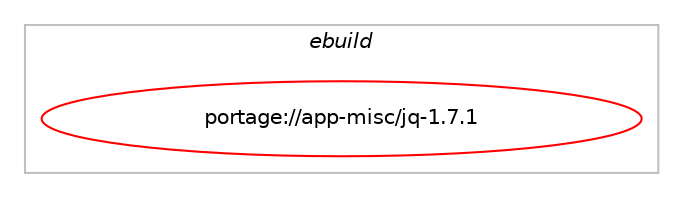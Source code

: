 digraph prolog {

# *************
# Graph options
# *************

newrank=true;
concentrate=true;
compound=true;
graph [rankdir=LR,fontname=Helvetica,fontsize=10,ranksep=1.5];#, ranksep=2.5, nodesep=0.2];
edge  [arrowhead=vee];
node  [fontname=Helvetica,fontsize=10];

# **********
# The ebuild
# **********

subgraph cluster_leftcol {
color=gray;
label=<<i>ebuild</i>>;
id [label="portage://app-misc/jq-1.7.1", color=red, width=4, href="../app-misc/jq-1.7.1.svg"];
}

# ****************
# The dependencies
# ****************

subgraph cluster_midcol {
color=gray;
label=<<i>dependencies</i>>;
subgraph cluster_compile {
fillcolor="#eeeeee";
style=filled;
label=<<i>compile</i>>;
# *** BEGIN UNKNOWN DEPENDENCY TYPE (TODO) ***
# id -> equal(use_conditional_group(positive,oniguruma,portage://app-misc/jq-1.7.1,[package_dependency(portage://app-misc/jq-1.7.1,install,no,dev-libs,oniguruma,greaterequal,[6.9.3,,,6.9.3],any_same_slot,[use(optenable(static-libs),none)])]))
# *** END UNKNOWN DEPENDENCY TYPE (TODO) ***

# *** BEGIN UNKNOWN DEPENDENCY TYPE (TODO) ***
# id -> equal(package_dependency(portage://app-misc/jq-1.7.1,install,no,app-alternatives,lex,none,[,,],[],[]))
# *** END UNKNOWN DEPENDENCY TYPE (TODO) ***

# *** BEGIN UNKNOWN DEPENDENCY TYPE (TODO) ***
# id -> equal(package_dependency(portage://app-misc/jq-1.7.1,install,no,sys-devel,bison,greaterequal,[3.0,,,3.0],[],[]))
# *** END UNKNOWN DEPENDENCY TYPE (TODO) ***

}
subgraph cluster_compileandrun {
fillcolor="#eeeeee";
style=filled;
label=<<i>compile and run</i>>;
}
subgraph cluster_run {
fillcolor="#eeeeee";
style=filled;
label=<<i>run</i>>;
# *** BEGIN UNKNOWN DEPENDENCY TYPE (TODO) ***
# id -> equal(use_conditional_group(negative,static-libs,portage://app-misc/jq-1.7.1,[use_conditional_group(positive,oniguruma,portage://app-misc/jq-1.7.1,[package_dependency(portage://app-misc/jq-1.7.1,run,no,dev-libs,oniguruma,greaterequal,[6.9.3,,,6.9.3],[],[use(optenable(static-libs),none)])])]))
# *** END UNKNOWN DEPENDENCY TYPE (TODO) ***

}
}

# **************
# The candidates
# **************

subgraph cluster_choices {
rank=same;
color=gray;
label=<<i>candidates</i>>;

}

}
